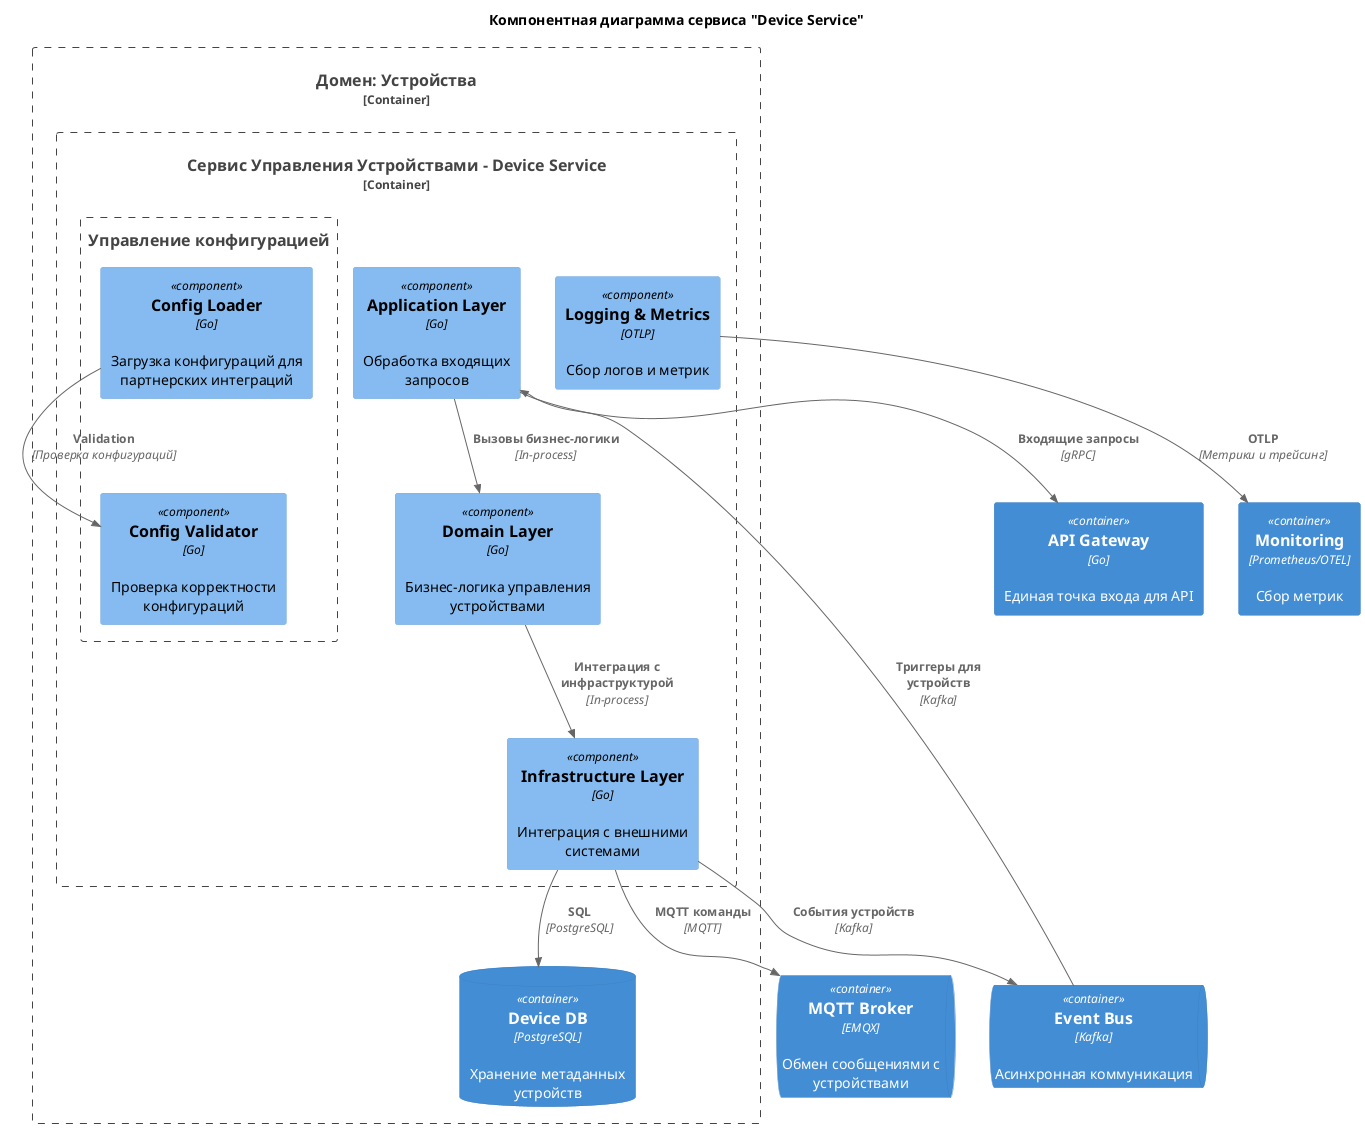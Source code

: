 @startuml
!include <C4/C4_Component>

title Компонентная диаграмма сервиса "Device Service"

Container_Boundary(domen, "Домен: Устройства") {
    Container_Boundary(device_service, "Сервис Управления Устройствами - Device Service") {
        Boundary(config_management, "Управление конфигурацией") {
            Component(config_loader, "Config Loader", "Go", "Загрузка конфигураций для партнерских интеграций")
            Component(config_validator, "Config Validator", "Go", "Проверка корректности конфигураций")
        }

        Component(app_layer, "Application Layer", "Go", "Обработка входящих запросов")
        Component(domain_layer, "Domain Layer", "Go", "Бизнес-логика управления устройствами")
        Component(infra_layer, "Infrastructure Layer", "Go", "Интеграция с внешними системами")

        Component(logging_metrics, "Logging & Metrics", "OTLP", "Сбор логов и метрик")

        Rel(app_layer, domain_layer, "Вызовы бизнес-логики", "In-process")
        Rel(domain_layer, infra_layer, "Интеграция с инфраструктурой", "In-process")
    }

    ContainerDb(device_db, "Device DB", "PostgreSQL", "Хранение метаданных устройств")
}

' Внешние зависимости

ContainerQueue(mqtt_broker, "MQTT Broker", "EMQX", "Обмен сообщениями с устройствами")
ContainerQueue(event_bus, "Event Bus", "Kafka", "Асинхронная коммуникация")
Container(api_gateway, "API Gateway", "Go", "Единая точка входа для API")
Container(monitoring, "Monitoring", "Prometheus/OTEL", "Сбор метрик")

' Связи между компонентами и внешними системами
Rel(app_layer, api_gateway, "Входящие запросы", "gRPC")
Rel(infra_layer, device_db, "SQL", "PostgreSQL")
Rel(infra_layer, mqtt_broker, "MQTT команды", "MQTT")
Rel(infra_layer, event_bus, "События устройств", "Kafka")

' Подписки на события (необязательно, но можно добавить)
Rel(event_bus, app_layer, "Триггеры для устройств", "Kafka")

' Конфиг
Rel(config_loader, config_validator, "Validation", "Проверка конфигураций")

Rel(logging_metrics, monitoring, "OTLP", "Метрики и трейсинг")

@enduml